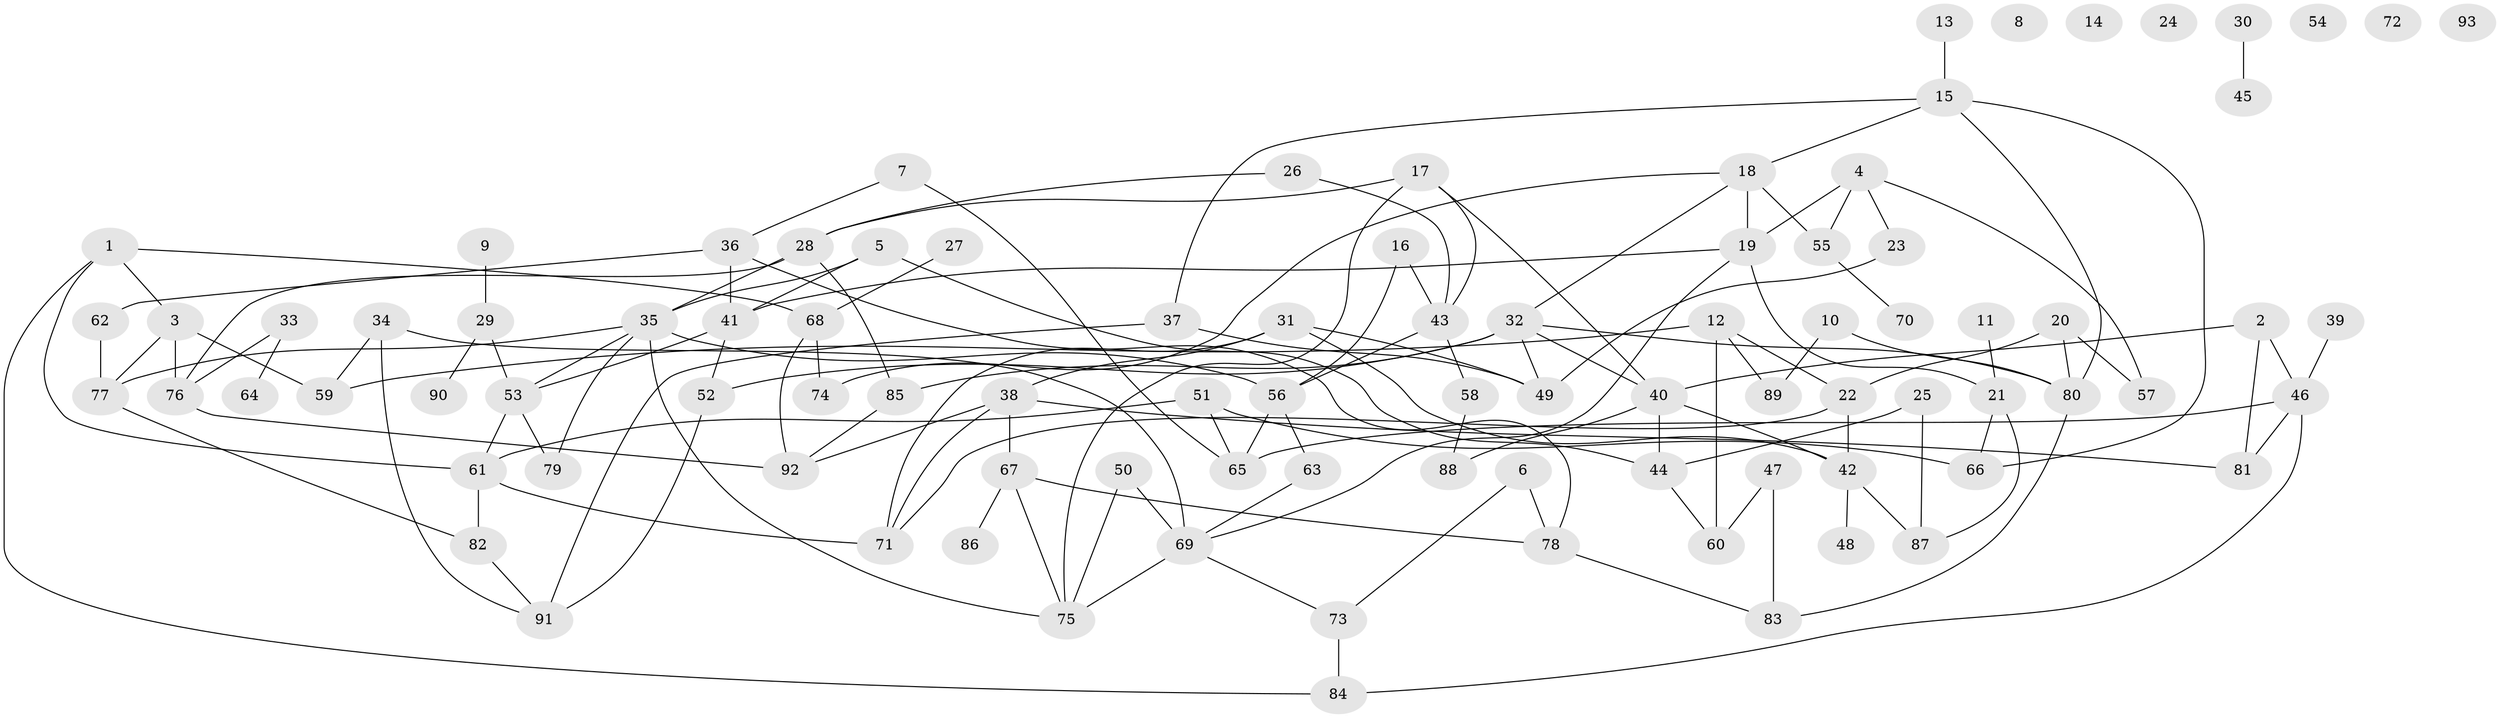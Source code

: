 // Generated by graph-tools (version 1.1) at 2025/13/03/09/25 04:13:07]
// undirected, 93 vertices, 140 edges
graph export_dot {
graph [start="1"]
  node [color=gray90,style=filled];
  1;
  2;
  3;
  4;
  5;
  6;
  7;
  8;
  9;
  10;
  11;
  12;
  13;
  14;
  15;
  16;
  17;
  18;
  19;
  20;
  21;
  22;
  23;
  24;
  25;
  26;
  27;
  28;
  29;
  30;
  31;
  32;
  33;
  34;
  35;
  36;
  37;
  38;
  39;
  40;
  41;
  42;
  43;
  44;
  45;
  46;
  47;
  48;
  49;
  50;
  51;
  52;
  53;
  54;
  55;
  56;
  57;
  58;
  59;
  60;
  61;
  62;
  63;
  64;
  65;
  66;
  67;
  68;
  69;
  70;
  71;
  72;
  73;
  74;
  75;
  76;
  77;
  78;
  79;
  80;
  81;
  82;
  83;
  84;
  85;
  86;
  87;
  88;
  89;
  90;
  91;
  92;
  93;
  1 -- 3;
  1 -- 61;
  1 -- 68;
  1 -- 84;
  2 -- 40;
  2 -- 46;
  2 -- 81;
  3 -- 59;
  3 -- 76;
  3 -- 77;
  4 -- 19;
  4 -- 23;
  4 -- 55;
  4 -- 57;
  5 -- 35;
  5 -- 41;
  5 -- 44;
  6 -- 73;
  6 -- 78;
  7 -- 36;
  7 -- 65;
  9 -- 29;
  10 -- 80;
  10 -- 89;
  11 -- 21;
  12 -- 22;
  12 -- 59;
  12 -- 60;
  12 -- 89;
  13 -- 15;
  15 -- 18;
  15 -- 37;
  15 -- 66;
  15 -- 80;
  16 -- 43;
  16 -- 56;
  17 -- 28;
  17 -- 40;
  17 -- 43;
  17 -- 75;
  18 -- 19;
  18 -- 32;
  18 -- 55;
  18 -- 74;
  19 -- 21;
  19 -- 41;
  19 -- 69;
  20 -- 22;
  20 -- 57;
  20 -- 80;
  21 -- 66;
  21 -- 87;
  22 -- 42;
  22 -- 71;
  23 -- 49;
  25 -- 44;
  25 -- 87;
  26 -- 28;
  26 -- 43;
  27 -- 68;
  28 -- 35;
  28 -- 76;
  28 -- 85;
  29 -- 53;
  29 -- 90;
  30 -- 45;
  31 -- 38;
  31 -- 42;
  31 -- 49;
  31 -- 71;
  32 -- 40;
  32 -- 49;
  32 -- 52;
  32 -- 80;
  32 -- 85;
  33 -- 64;
  33 -- 76;
  34 -- 59;
  34 -- 69;
  34 -- 91;
  35 -- 53;
  35 -- 56;
  35 -- 75;
  35 -- 77;
  35 -- 79;
  36 -- 41;
  36 -- 62;
  36 -- 78;
  37 -- 49;
  37 -- 91;
  38 -- 67;
  38 -- 71;
  38 -- 81;
  38 -- 92;
  39 -- 46;
  40 -- 42;
  40 -- 44;
  40 -- 88;
  41 -- 52;
  41 -- 53;
  42 -- 48;
  42 -- 87;
  43 -- 56;
  43 -- 58;
  44 -- 60;
  46 -- 65;
  46 -- 81;
  46 -- 84;
  47 -- 60;
  47 -- 83;
  50 -- 69;
  50 -- 75;
  51 -- 61;
  51 -- 65;
  51 -- 66;
  52 -- 91;
  53 -- 61;
  53 -- 79;
  55 -- 70;
  56 -- 63;
  56 -- 65;
  58 -- 88;
  61 -- 71;
  61 -- 82;
  62 -- 77;
  63 -- 69;
  67 -- 75;
  67 -- 78;
  67 -- 86;
  68 -- 74;
  68 -- 92;
  69 -- 73;
  69 -- 75;
  73 -- 84;
  76 -- 92;
  77 -- 82;
  78 -- 83;
  80 -- 83;
  82 -- 91;
  85 -- 92;
}
